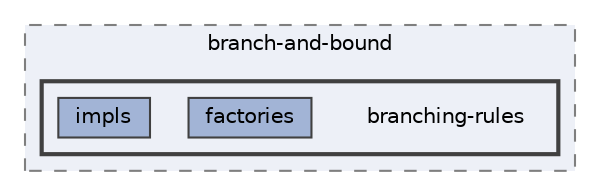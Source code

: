 digraph "/home/runner/work/idol/idol/lib/include/idol/mixed-integer/optimizers/branch-and-bound/branching-rules"
{
 // LATEX_PDF_SIZE
  bgcolor="transparent";
  edge [fontname=Helvetica,fontsize=10,labelfontname=Helvetica,labelfontsize=10];
  node [fontname=Helvetica,fontsize=10,shape=box,height=0.2,width=0.4];
  compound=true
  subgraph clusterdir_7488d07902afc48715685d6e9163d158 {
    graph [ bgcolor="#edf0f7", pencolor="grey50", label="branch-and-bound", fontname=Helvetica,fontsize=10 style="filled,dashed", URL="dir_7488d07902afc48715685d6e9163d158.html",tooltip=""]
  subgraph clusterdir_ecc052d8a887a7360147be43766a35cd {
    graph [ bgcolor="#edf0f7", pencolor="grey25", label="", fontname=Helvetica,fontsize=10 style="filled,bold", URL="dir_ecc052d8a887a7360147be43766a35cd.html",tooltip=""]
    dir_ecc052d8a887a7360147be43766a35cd [shape=plaintext, label="branching-rules"];
  dir_80366871c85d17cc23906dfd4c9db7e3 [label="factories", fillcolor="#a2b4d6", color="grey25", style="filled", URL="dir_80366871c85d17cc23906dfd4c9db7e3.html",tooltip=""];
  dir_4871f3a760a25f76f27428aaf98c760a [label="impls", fillcolor="#a2b4d6", color="grey25", style="filled", URL="dir_4871f3a760a25f76f27428aaf98c760a.html",tooltip=""];
  }
  }
}
